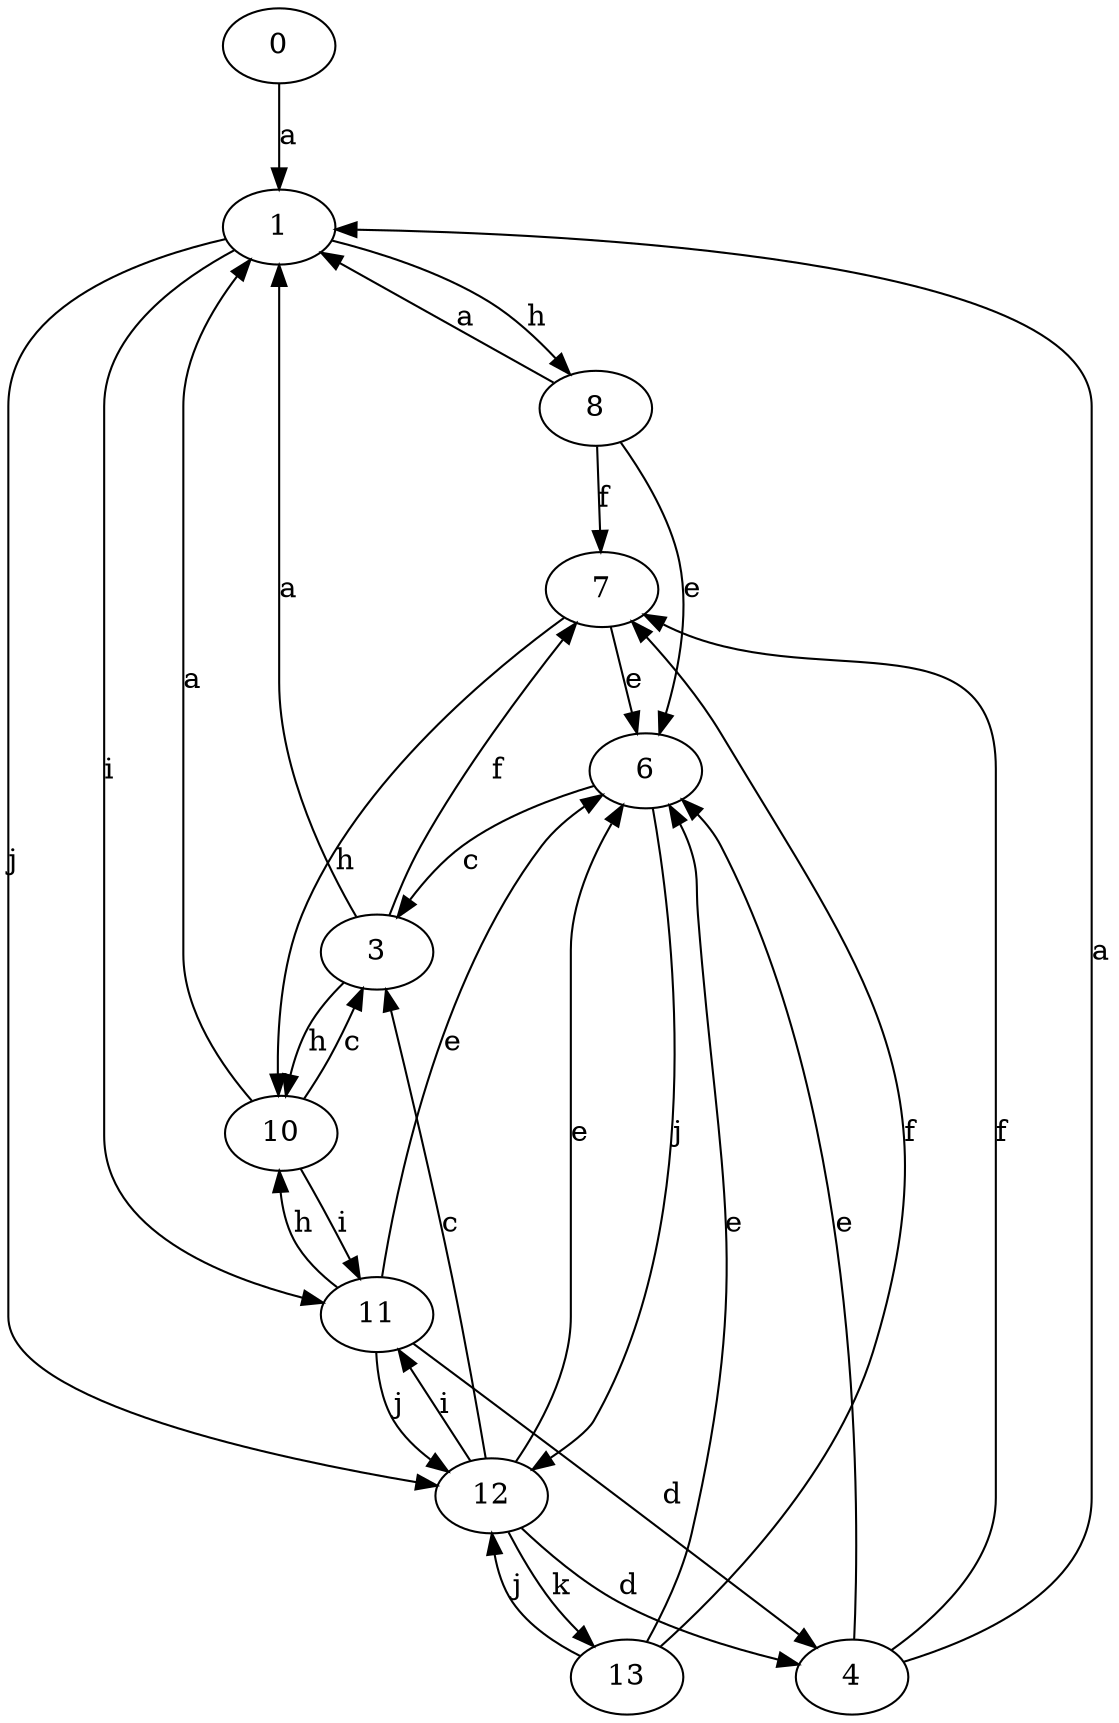 strict digraph  {
0;
1;
3;
4;
6;
7;
8;
10;
11;
12;
13;
0 -> 1  [label=a];
1 -> 8  [label=h];
1 -> 11  [label=i];
1 -> 12  [label=j];
3 -> 1  [label=a];
3 -> 7  [label=f];
3 -> 10  [label=h];
4 -> 1  [label=a];
4 -> 6  [label=e];
4 -> 7  [label=f];
6 -> 3  [label=c];
6 -> 12  [label=j];
7 -> 6  [label=e];
7 -> 10  [label=h];
8 -> 1  [label=a];
8 -> 6  [label=e];
8 -> 7  [label=f];
10 -> 1  [label=a];
10 -> 3  [label=c];
10 -> 11  [label=i];
11 -> 4  [label=d];
11 -> 6  [label=e];
11 -> 10  [label=h];
11 -> 12  [label=j];
12 -> 3  [label=c];
12 -> 4  [label=d];
12 -> 6  [label=e];
12 -> 11  [label=i];
12 -> 13  [label=k];
13 -> 6  [label=e];
13 -> 7  [label=f];
13 -> 12  [label=j];
}
